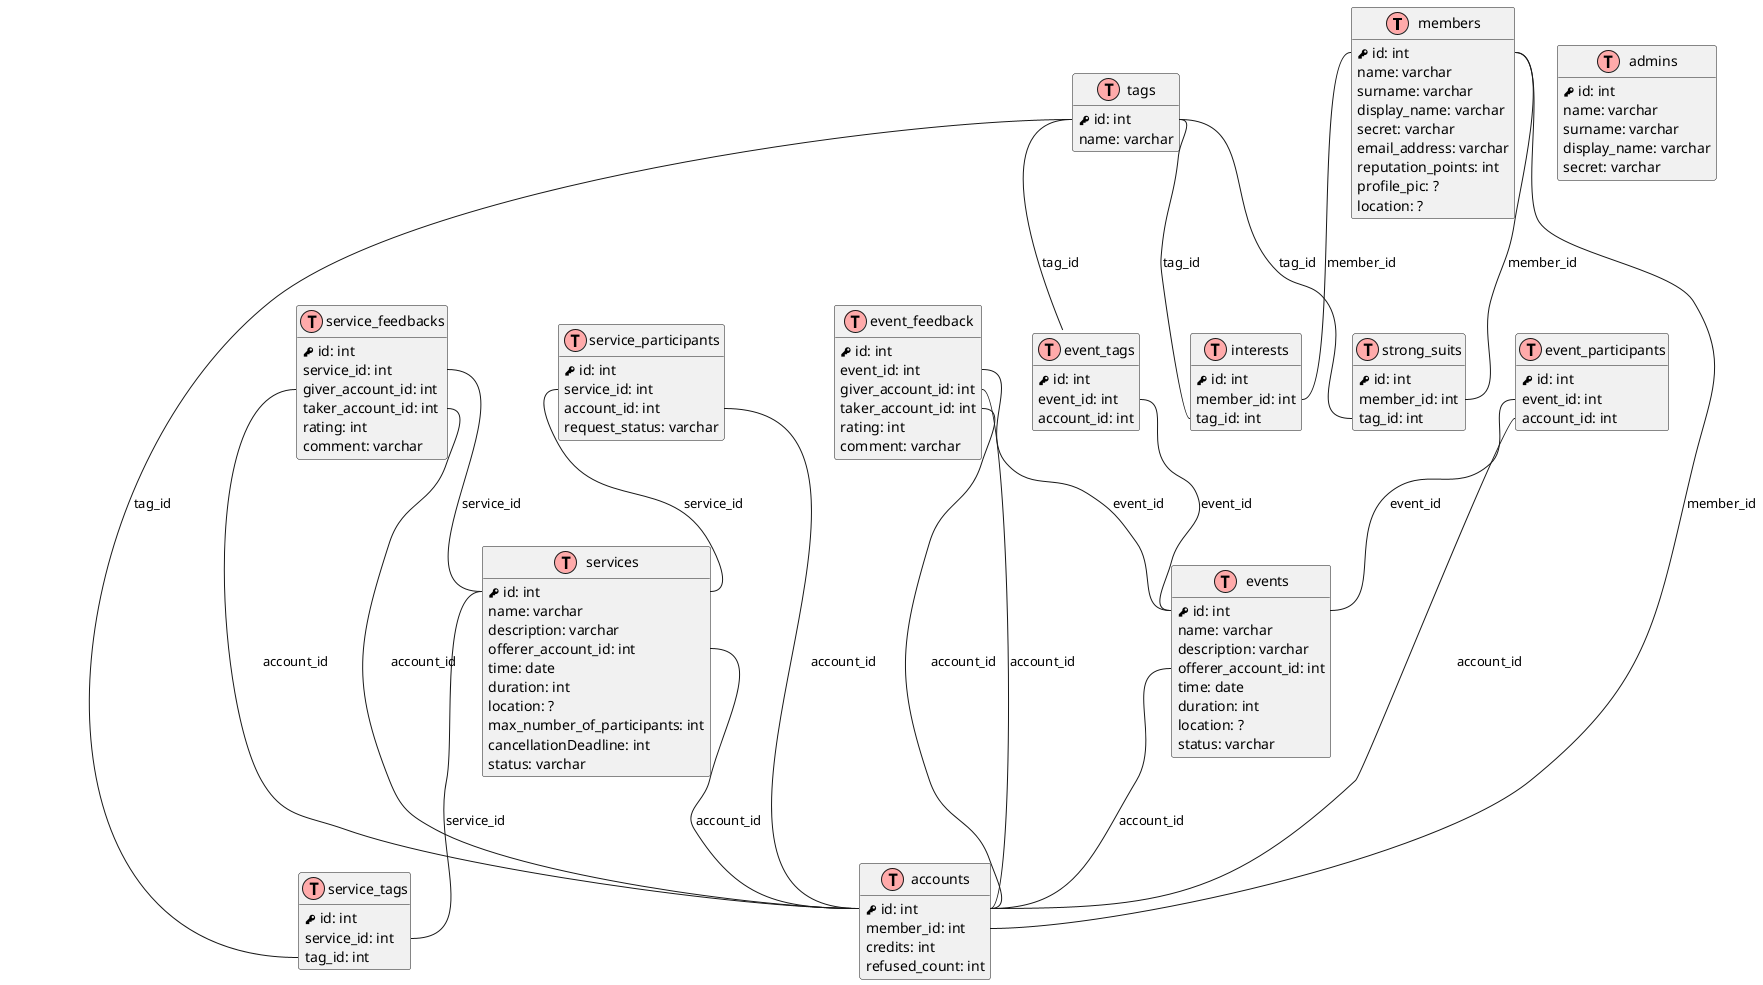 @startuml

!define table(x) class x << (T,#FFAAAA) >>
hide methods

table(members) {
    <&key> id: int
    name: varchar
    surname: varchar
    display_name: varchar
    secret: varchar
    email_address: varchar
    reputation_points: int
    profile_pic: ?
    location: ?
}
table(accounts) {
    <&key> id: int
    member_id: int
    credits: int
    refused_count: int
}
table(tags) {
    <&key> id: int
    name: varchar
}

table(interests) {
    <&key> id: int
    member_id: int
    tag_id: int
}
table(strong_suits) {
    <&key> id: int
    member_id: int
    tag_id: int
}
table(service_tags) {
    <&key> id: int
    service_id: int
    tag_id: int
}
table(event_tags) {
    <&key> id: int
    event_id: int
    account_id: int
}
table(admins) {
    <&key> id: int
    name: varchar
    surname: varchar
    display_name: varchar
    secret: varchar
}
table(services) {
    <&key> id: int
    name: varchar
    description: varchar
    offerer_account_id: int
    time: date
    duration: int
    location: ?
    max_number_of_participants: int
    cancellationDeadline: int
    status: varchar
}
table(service_participants) {
    <&key> id: int
    service_id: int
    account_id: int
    request_status: varchar
}
table(events) {
    <&key> id: int
    name: varchar
    description: varchar
    offerer_account_id: int
    time: date
    duration: int
    location: ?
    status: varchar
}
table(event_participants) {
    <&key> id: int
    event_id: int
    account_id: int
}
table(service_feedbacks) {
    <&key> id: int
    service_id: int
    giver_account_id: int
    taker_account_id: int
    rating: int
    comment: varchar
}
table(event_feedback) {
    <&key> id: int
    event_id: int
    giver_account_id: int
    taker_account_id: int
    rating: int
    comment: varchar
}
members::id -- accounts::member_id : member_id
members::id -- interests::member_id : member_id
tags::id -- interests::tag_id : tag_id
members::id -- strong_suits::member_id : member_id
tags::id -- strong_suits::tag_id : tag_id
services::id -- service_tags::service_id : service_id
tags::id -- service_tags::tag_id : tag_id
event_tags::event_id -- events::id : event_id
tags::id -- event_tags::tag_id : tag_id
services::offerer_account_id -- accounts::id : account_id
service_participants::service_id -- services::id : service_id
service_participants::account_id -- accounts::id : account_id
events::offerer_account_id -- accounts::id : account_id
event_participants::event_id -- events::id : event_id
event_participants::account_id -- accounts::id : account_id
service_feedbacks::service_id -- services::id : service_id
service_feedbacks::giver_account -- accounts::id : account_id
service_feedbacks::taker_account -- accounts::id : account_id
event_feedback::event_id -- events::id : event_id
event_feedback::giver_account_id -- accounts::id : account_id
event_feedback::taker_account_id -- accounts::id : account_id
@enduml
